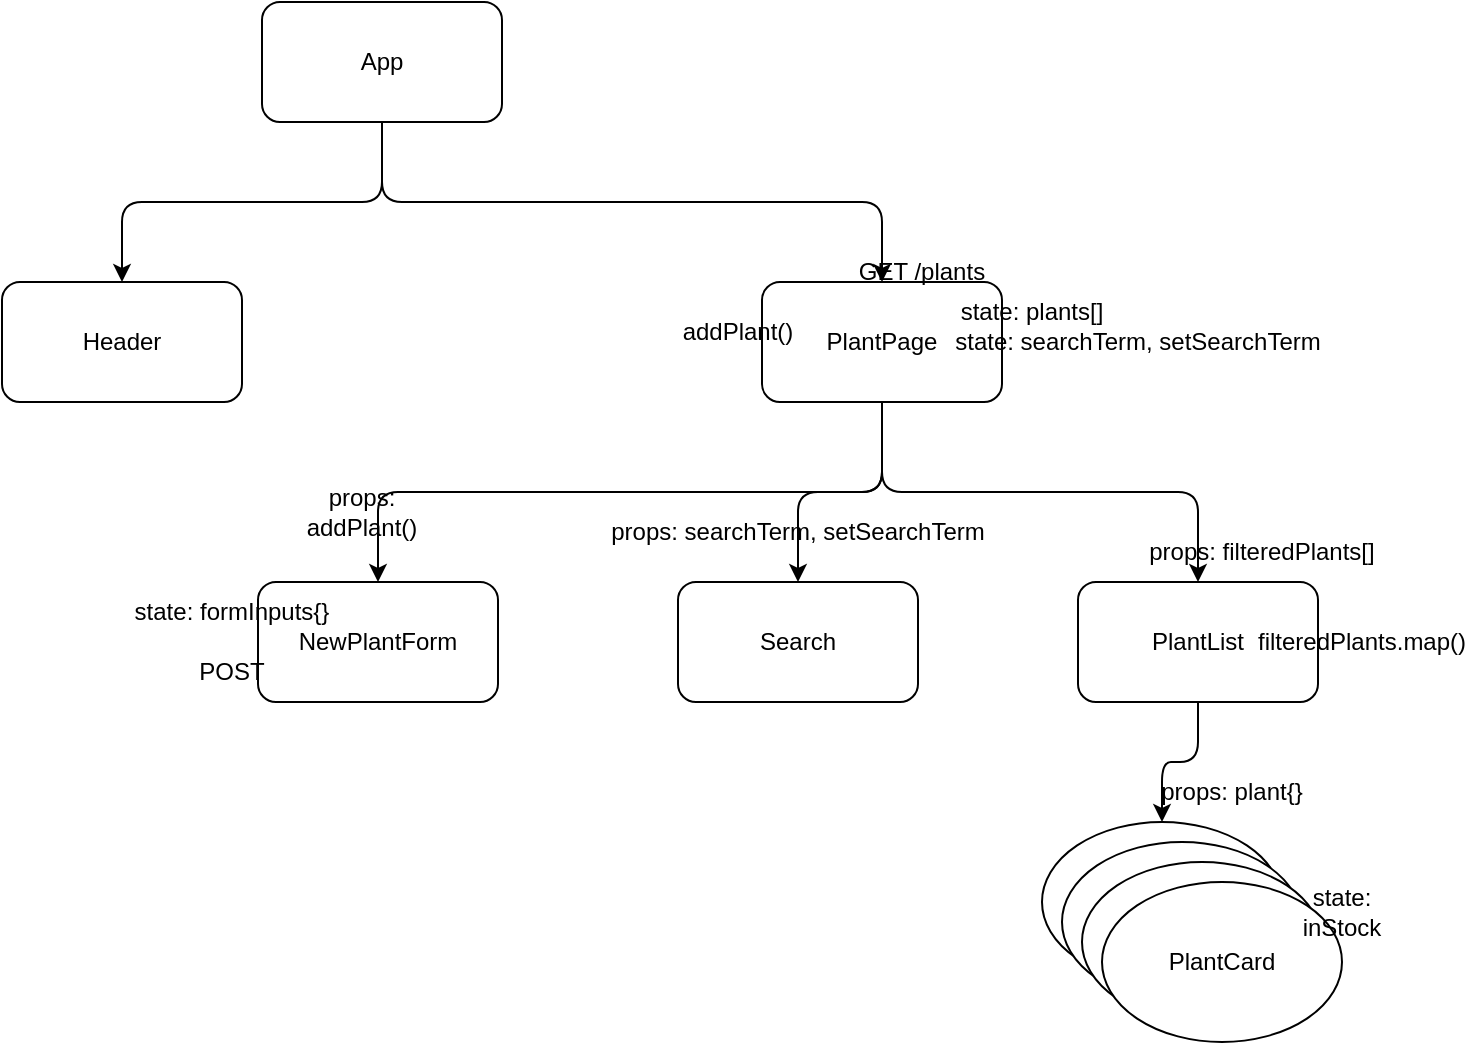 <mxfile>
    <diagram id="P6743pnHJmU2AHoW2vpa" name="Page-1">
        <mxGraphModel dx="710" dy="561" grid="1" gridSize="10" guides="1" tooltips="1" connect="1" arrows="1" fold="1" page="1" pageScale="1" pageWidth="850" pageHeight="1100" math="0" shadow="0">
            <root>
                <mxCell id="0"/>
                <mxCell id="1" parent="0"/>
                <mxCell id="9" style="edgeStyle=orthogonalEdgeStyle;html=1;exitX=0.5;exitY=1;exitDx=0;exitDy=0;entryX=0.5;entryY=0;entryDx=0;entryDy=0;" edge="1" parent="1" source="2" target="3">
                    <mxGeometry relative="1" as="geometry"/>
                </mxCell>
                <mxCell id="10" style="edgeStyle=orthogonalEdgeStyle;html=1;exitX=0.5;exitY=1;exitDx=0;exitDy=0;" edge="1" parent="1" source="2" target="4">
                    <mxGeometry relative="1" as="geometry"/>
                </mxCell>
                <mxCell id="2" value="App" style="rounded=1;whiteSpace=wrap;html=1;" vertex="1" parent="1">
                    <mxGeometry x="160" y="60" width="120" height="60" as="geometry"/>
                </mxCell>
                <mxCell id="3" value="Header" style="rounded=1;whiteSpace=wrap;html=1;" vertex="1" parent="1">
                    <mxGeometry x="30" y="200" width="120" height="60" as="geometry"/>
                </mxCell>
                <mxCell id="11" style="edgeStyle=orthogonalEdgeStyle;html=1;exitX=0.5;exitY=1;exitDx=0;exitDy=0;entryX=0.5;entryY=0;entryDx=0;entryDy=0;" edge="1" parent="1" source="4" target="5">
                    <mxGeometry relative="1" as="geometry"/>
                </mxCell>
                <mxCell id="12" style="edgeStyle=orthogonalEdgeStyle;html=1;exitX=0.5;exitY=1;exitDx=0;exitDy=0;" edge="1" parent="1" source="4" target="6">
                    <mxGeometry relative="1" as="geometry"/>
                </mxCell>
                <mxCell id="13" style="edgeStyle=orthogonalEdgeStyle;html=1;exitX=0.5;exitY=1;exitDx=0;exitDy=0;" edge="1" parent="1" source="4" target="7">
                    <mxGeometry relative="1" as="geometry"/>
                </mxCell>
                <mxCell id="4" value="PlantPage" style="rounded=1;whiteSpace=wrap;html=1;" vertex="1" parent="1">
                    <mxGeometry x="410" y="200" width="120" height="60" as="geometry"/>
                </mxCell>
                <mxCell id="5" value="NewPlantForm" style="rounded=1;whiteSpace=wrap;html=1;" vertex="1" parent="1">
                    <mxGeometry x="158" y="350" width="120" height="60" as="geometry"/>
                </mxCell>
                <mxCell id="6" value="Search" style="rounded=1;whiteSpace=wrap;html=1;" vertex="1" parent="1">
                    <mxGeometry x="368" y="350" width="120" height="60" as="geometry"/>
                </mxCell>
                <mxCell id="18" style="edgeStyle=orthogonalEdgeStyle;html=1;exitX=0.5;exitY=1;exitDx=0;exitDy=0;" edge="1" parent="1" source="7" target="14">
                    <mxGeometry relative="1" as="geometry"/>
                </mxCell>
                <mxCell id="7" value="PlantList" style="rounded=1;whiteSpace=wrap;html=1;" vertex="1" parent="1">
                    <mxGeometry x="568" y="350" width="120" height="60" as="geometry"/>
                </mxCell>
                <mxCell id="14" value="PlantCard" style="ellipse;whiteSpace=wrap;html=1;" vertex="1" parent="1">
                    <mxGeometry x="550" y="470" width="120" height="80" as="geometry"/>
                </mxCell>
                <mxCell id="15" value="PlantCard" style="ellipse;whiteSpace=wrap;html=1;" vertex="1" parent="1">
                    <mxGeometry x="560" y="480" width="120" height="80" as="geometry"/>
                </mxCell>
                <mxCell id="16" value="PlantCard" style="ellipse;whiteSpace=wrap;html=1;" vertex="1" parent="1">
                    <mxGeometry x="570" y="490" width="120" height="80" as="geometry"/>
                </mxCell>
                <mxCell id="17" value="PlantCard" style="ellipse;whiteSpace=wrap;html=1;" vertex="1" parent="1">
                    <mxGeometry x="580" y="500" width="120" height="80" as="geometry"/>
                </mxCell>
                <mxCell id="19" value="GET /plants" style="text;html=1;strokeColor=none;fillColor=none;align=center;verticalAlign=middle;whiteSpace=wrap;rounded=0;" vertex="1" parent="1">
                    <mxGeometry x="425" y="180" width="130" height="30" as="geometry"/>
                </mxCell>
                <mxCell id="20" value="state: plants[]" style="text;html=1;strokeColor=none;fillColor=none;align=center;verticalAlign=middle;whiteSpace=wrap;rounded=0;" vertex="1" parent="1">
                    <mxGeometry x="450" y="200" width="190" height="30" as="geometry"/>
                </mxCell>
                <mxCell id="21" value="props: filteredPlants[]" style="text;html=1;strokeColor=none;fillColor=none;align=center;verticalAlign=middle;whiteSpace=wrap;rounded=0;" vertex="1" parent="1">
                    <mxGeometry x="560" y="320" width="200" height="30" as="geometry"/>
                </mxCell>
                <mxCell id="22" value="filteredPlants.map()" style="text;html=1;strokeColor=none;fillColor=none;align=center;verticalAlign=middle;whiteSpace=wrap;rounded=0;" vertex="1" parent="1">
                    <mxGeometry x="680" y="365" width="60" height="30" as="geometry"/>
                </mxCell>
                <mxCell id="23" value="props: plant{}" style="text;html=1;strokeColor=none;fillColor=none;align=center;verticalAlign=middle;whiteSpace=wrap;rounded=0;" vertex="1" parent="1">
                    <mxGeometry x="590" y="440" width="110" height="30" as="geometry"/>
                </mxCell>
                <mxCell id="24" value="state: searchTerm, setSearchTerm" style="text;html=1;strokeColor=none;fillColor=none;align=center;verticalAlign=middle;whiteSpace=wrap;rounded=0;" vertex="1" parent="1">
                    <mxGeometry x="488" y="215" width="220" height="30" as="geometry"/>
                </mxCell>
                <mxCell id="26" value="props: searchTerm, setSearchTerm" style="text;html=1;strokeColor=none;fillColor=none;align=center;verticalAlign=middle;whiteSpace=wrap;rounded=0;" vertex="1" parent="1">
                    <mxGeometry x="318" y="310" width="220" height="30" as="geometry"/>
                </mxCell>
                <mxCell id="27" value="state: formInputs{}" style="text;html=1;strokeColor=none;fillColor=none;align=center;verticalAlign=middle;whiteSpace=wrap;rounded=0;" vertex="1" parent="1">
                    <mxGeometry x="80" y="350" width="130" height="30" as="geometry"/>
                </mxCell>
                <mxCell id="28" value="POST" style="text;html=1;strokeColor=none;fillColor=none;align=center;verticalAlign=middle;whiteSpace=wrap;rounded=0;" vertex="1" parent="1">
                    <mxGeometry x="115" y="380" width="60" height="30" as="geometry"/>
                </mxCell>
                <mxCell id="29" value="addPlant()" style="text;html=1;strokeColor=none;fillColor=none;align=center;verticalAlign=middle;whiteSpace=wrap;rounded=0;" vertex="1" parent="1">
                    <mxGeometry x="368" y="210" width="60" height="30" as="geometry"/>
                </mxCell>
                <mxCell id="30" value="props: addPlant()" style="text;html=1;strokeColor=none;fillColor=none;align=center;verticalAlign=middle;whiteSpace=wrap;rounded=0;" vertex="1" parent="1">
                    <mxGeometry x="180" y="300" width="60" height="30" as="geometry"/>
                </mxCell>
                <mxCell id="31" value="state: inStock" style="text;html=1;strokeColor=none;fillColor=none;align=center;verticalAlign=middle;whiteSpace=wrap;rounded=0;" vertex="1" parent="1">
                    <mxGeometry x="670" y="500" width="60" height="30" as="geometry"/>
                </mxCell>
            </root>
        </mxGraphModel>
    </diagram>
</mxfile>
